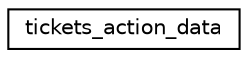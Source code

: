 digraph "Graphical Class Hierarchy"
{
  edge [fontname="Helvetica",fontsize="10",labelfontname="Helvetica",labelfontsize="10"];
  node [fontname="Helvetica",fontsize="10",shape=record];
  rankdir="LR";
  Node1 [label="tickets_action_data",height=0.2,width=0.4,color="black", fillcolor="white", style="filled",URL="$structtickets__action__data.html"];
}
